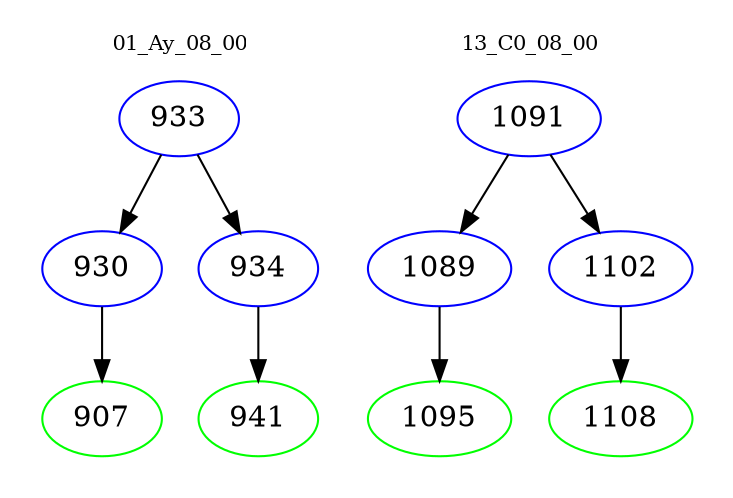 digraph{
subgraph cluster_0 {
color = white
label = "01_Ay_08_00";
fontsize=10;
T0_933 [label="933", color="blue"]
T0_933 -> T0_930 [color="black"]
T0_930 [label="930", color="blue"]
T0_930 -> T0_907 [color="black"]
T0_907 [label="907", color="green"]
T0_933 -> T0_934 [color="black"]
T0_934 [label="934", color="blue"]
T0_934 -> T0_941 [color="black"]
T0_941 [label="941", color="green"]
}
subgraph cluster_1 {
color = white
label = "13_C0_08_00";
fontsize=10;
T1_1091 [label="1091", color="blue"]
T1_1091 -> T1_1089 [color="black"]
T1_1089 [label="1089", color="blue"]
T1_1089 -> T1_1095 [color="black"]
T1_1095 [label="1095", color="green"]
T1_1091 -> T1_1102 [color="black"]
T1_1102 [label="1102", color="blue"]
T1_1102 -> T1_1108 [color="black"]
T1_1108 [label="1108", color="green"]
}
}
